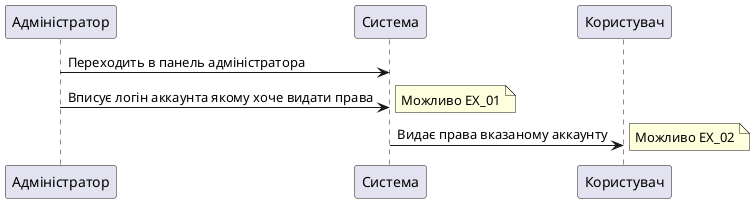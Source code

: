 @startuml
Адміністратор->Система : Переходить в панель адміністратора
Адміністратор->Система : Вписує логін аккаунта якому хоче видати права
note right: Можливо EX_01
Система->Користувач : Видає права вказаному аккаунту
note right: Можливо EX_02
@enduml
